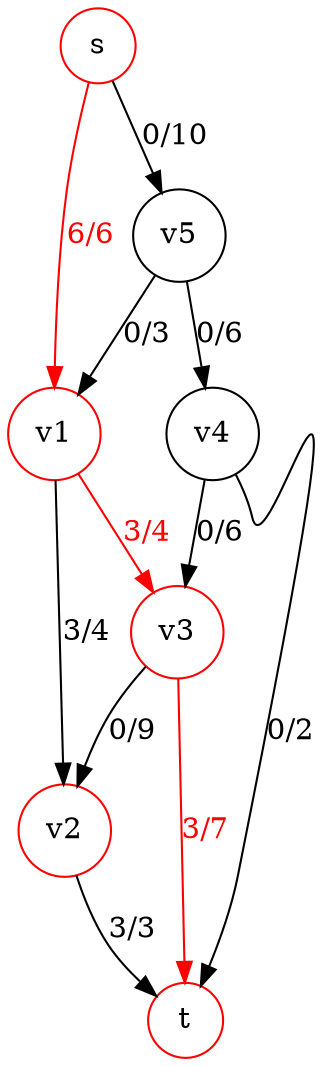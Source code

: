 digraph questiontwosteptwo {
node [shape=circle]
s[color=red]
v1[color=red]
v2[color=red]
t[color=red]
subgraph path {
node [color=red]
edge [color=red, fontcolor=red]
s -> v1 [label="6/6"]
v1 -> v3 [label="3/4"]
v3 -> t [label="3/7"]
}

s -> v5 [label="0/10"]
v1 -> v2 [label="3/4"]
v2 -> t [label="3/3"]
v3 -> v2 [label="0/9"]
v4 -> v3 [label="0/6"]
v4 -> t [label="0/2"]
v5 -> v1 [label="0/3"]
v5 -> v4 [label="0/6"]
}
